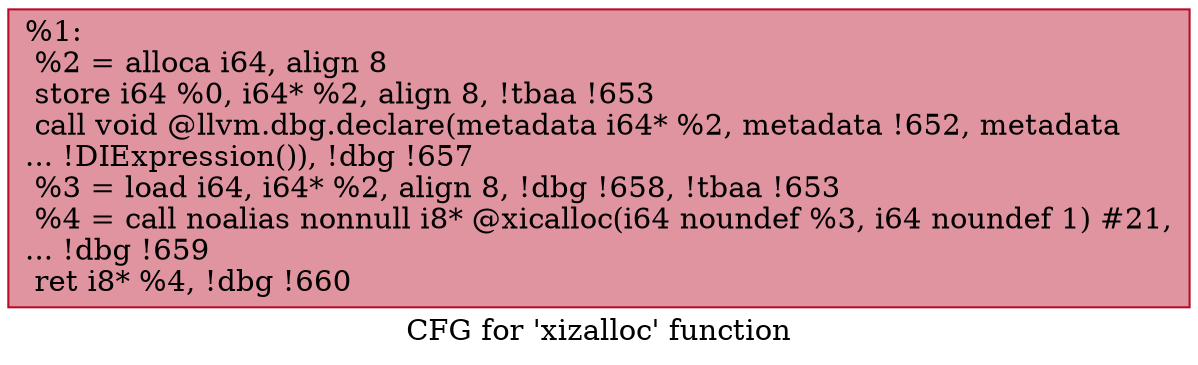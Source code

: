 digraph "CFG for 'xizalloc' function" {
	label="CFG for 'xizalloc' function";

	Node0x26a6fc0 [shape=record,color="#b70d28ff", style=filled, fillcolor="#b70d2870",label="{%1:\l  %2 = alloca i64, align 8\l  store i64 %0, i64* %2, align 8, !tbaa !653\l  call void @llvm.dbg.declare(metadata i64* %2, metadata !652, metadata\l... !DIExpression()), !dbg !657\l  %3 = load i64, i64* %2, align 8, !dbg !658, !tbaa !653\l  %4 = call noalias nonnull i8* @xicalloc(i64 noundef %3, i64 noundef 1) #21,\l... !dbg !659\l  ret i8* %4, !dbg !660\l}"];
}
